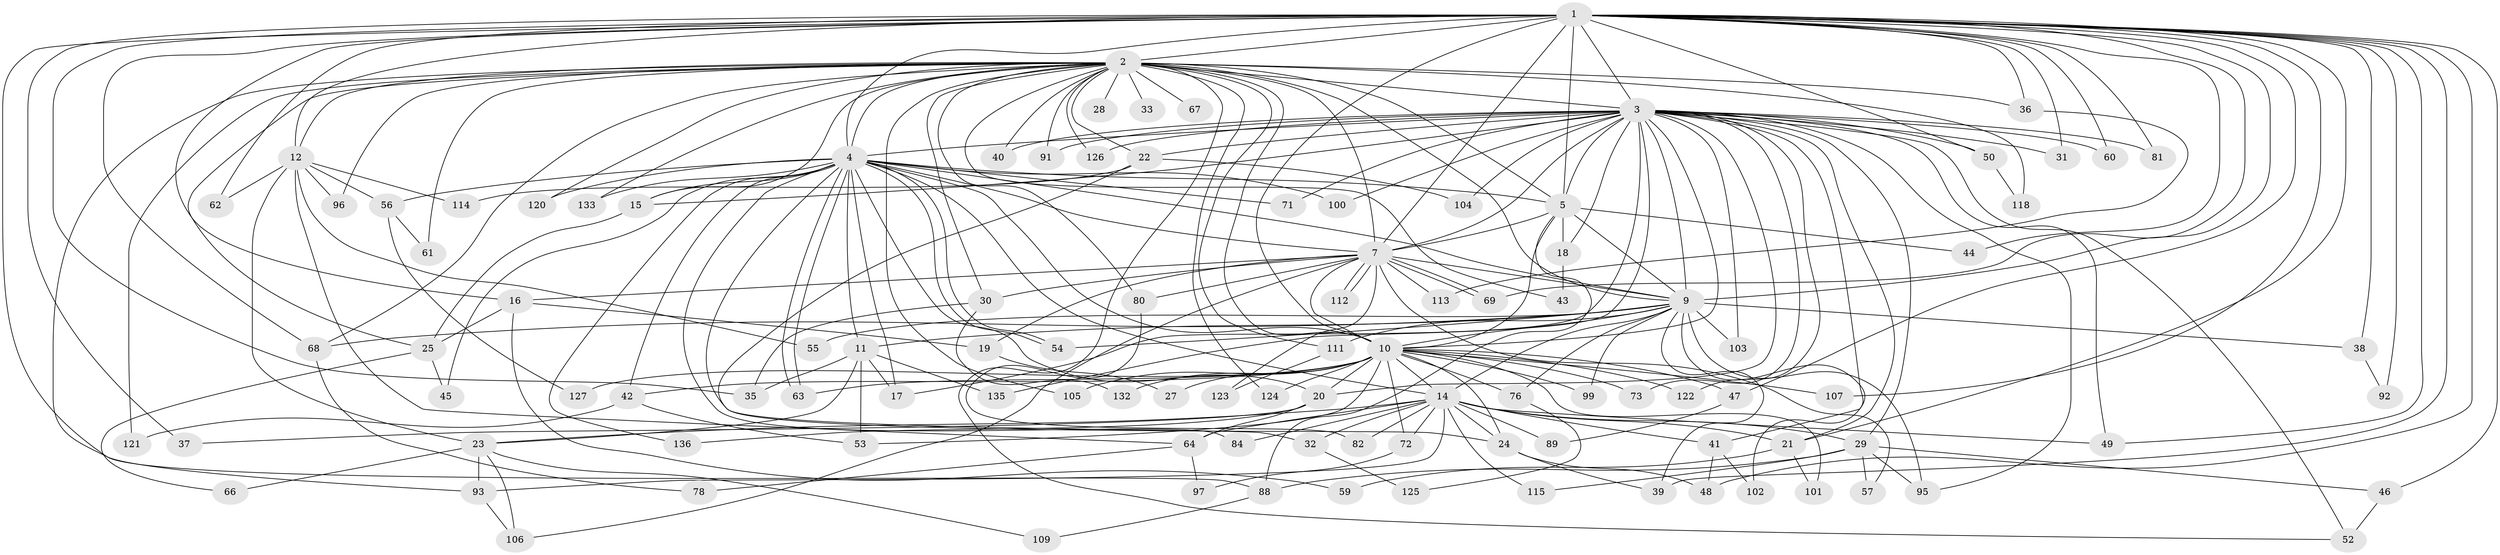 // original degree distribution, {17: 0.0072992700729927005, 23: 0.014598540145985401, 36: 0.0072992700729927005, 26: 0.0072992700729927005, 12: 0.0072992700729927005, 25: 0.014598540145985401, 22: 0.0072992700729927005, 28: 0.0072992700729927005, 7: 0.0072992700729927005, 10: 0.0072992700729927005, 5: 0.051094890510948905, 16: 0.0072992700729927005, 4: 0.06569343065693431, 3: 0.22627737226277372, 6: 0.0072992700729927005, 2: 0.5474452554744526, 8: 0.0072992700729927005}
// Generated by graph-tools (version 1.1) at 2025/41/03/06/25 10:41:40]
// undirected, 106 vertices, 244 edges
graph export_dot {
graph [start="1"]
  node [color=gray90,style=filled];
  1 [super="+8"];
  2 [super="+6"];
  3 [super="+79"];
  4 [super="+13"];
  5;
  7 [super="+75"];
  9 [super="+119"];
  10 [super="+134"];
  11 [super="+131"];
  12 [super="+128"];
  14 [super="+51"];
  15 [super="+116"];
  16;
  17 [super="+85"];
  18;
  19;
  20;
  21 [super="+26"];
  22 [super="+77"];
  23 [super="+58"];
  24 [super="+87"];
  25 [super="+34"];
  27;
  28;
  29 [super="+90"];
  30;
  31;
  32;
  33;
  35 [super="+129"];
  36;
  37;
  38;
  39 [super="+130"];
  40;
  41;
  42;
  43;
  44;
  45;
  46;
  47;
  48 [super="+70"];
  49;
  50;
  52 [super="+65"];
  53;
  54;
  55;
  56;
  57;
  59;
  60;
  61;
  62;
  63 [super="+86"];
  64 [super="+83"];
  66;
  67;
  68 [super="+117"];
  69 [super="+74"];
  71;
  72;
  73;
  76;
  78;
  80;
  81;
  82;
  84;
  88 [super="+98"];
  89;
  91;
  92;
  93 [super="+94"];
  95 [super="+108"];
  96;
  97;
  99;
  100 [super="+110"];
  101;
  102;
  103;
  104;
  105;
  106 [super="+137"];
  107;
  109;
  111;
  112;
  113;
  114;
  115;
  118;
  120;
  121;
  122;
  123;
  124;
  125;
  126;
  127;
  132;
  133;
  135;
  136;
  1 -- 2 [weight=4];
  1 -- 3 [weight=2];
  1 -- 4 [weight=2];
  1 -- 5 [weight=2];
  1 -- 7 [weight=3];
  1 -- 9 [weight=2];
  1 -- 10 [weight=2];
  1 -- 31;
  1 -- 37;
  1 -- 38;
  1 -- 50;
  1 -- 68;
  1 -- 81;
  1 -- 92;
  1 -- 35;
  1 -- 69;
  1 -- 12;
  1 -- 16;
  1 -- 88;
  1 -- 36;
  1 -- 39;
  1 -- 107;
  1 -- 44;
  1 -- 46;
  1 -- 47;
  1 -- 48;
  1 -- 49;
  1 -- 60;
  1 -- 62;
  1 -- 21;
  2 -- 3 [weight=2];
  2 -- 4 [weight=2];
  2 -- 5 [weight=2];
  2 -- 7 [weight=2];
  2 -- 9 [weight=2];
  2 -- 10 [weight=2];
  2 -- 12;
  2 -- 30;
  2 -- 36;
  2 -- 40;
  2 -- 43;
  2 -- 52;
  2 -- 61;
  2 -- 67 [weight=2];
  2 -- 80;
  2 -- 105;
  2 -- 118;
  2 -- 120;
  2 -- 133;
  2 -- 15;
  2 -- 22 [weight=2];
  2 -- 25;
  2 -- 91;
  2 -- 28;
  2 -- 93;
  2 -- 96;
  2 -- 33;
  2 -- 111;
  2 -- 121;
  2 -- 124;
  2 -- 126;
  2 -- 68;
  3 -- 4;
  3 -- 5;
  3 -- 7;
  3 -- 9;
  3 -- 10;
  3 -- 15;
  3 -- 18;
  3 -- 20;
  3 -- 21;
  3 -- 22;
  3 -- 29 [weight=2];
  3 -- 31;
  3 -- 40;
  3 -- 41;
  3 -- 50;
  3 -- 60;
  3 -- 71;
  3 -- 73;
  3 -- 81;
  3 -- 91;
  3 -- 100 [weight=2];
  3 -- 103;
  3 -- 104;
  3 -- 122;
  3 -- 126;
  3 -- 135;
  3 -- 95;
  3 -- 49;
  3 -- 17;
  3 -- 52;
  4 -- 5;
  4 -- 7 [weight=2];
  4 -- 9;
  4 -- 10;
  4 -- 11;
  4 -- 17;
  4 -- 20;
  4 -- 42;
  4 -- 45;
  4 -- 54;
  4 -- 54;
  4 -- 56;
  4 -- 63;
  4 -- 63;
  4 -- 71;
  4 -- 84;
  4 -- 120;
  4 -- 136;
  4 -- 100;
  4 -- 133;
  4 -- 14;
  4 -- 15;
  4 -- 24;
  5 -- 7;
  5 -- 9;
  5 -- 10;
  5 -- 18;
  5 -- 44;
  5 -- 88;
  7 -- 9;
  7 -- 10;
  7 -- 16;
  7 -- 19;
  7 -- 30;
  7 -- 57;
  7 -- 69;
  7 -- 69;
  7 -- 80;
  7 -- 112;
  7 -- 112;
  7 -- 113;
  7 -- 123;
  7 -- 106;
  9 -- 10;
  9 -- 11;
  9 -- 14;
  9 -- 38;
  9 -- 39;
  9 -- 55;
  9 -- 68;
  9 -- 76;
  9 -- 95;
  9 -- 99;
  9 -- 102;
  9 -- 103;
  9 -- 111;
  9 -- 54;
  10 -- 14;
  10 -- 24;
  10 -- 27;
  10 -- 42;
  10 -- 47;
  10 -- 53;
  10 -- 72;
  10 -- 73;
  10 -- 76;
  10 -- 99;
  10 -- 101;
  10 -- 105;
  10 -- 107;
  10 -- 122;
  10 -- 124;
  10 -- 127;
  10 -- 132;
  10 -- 20;
  10 -- 63;
  11 -- 17;
  11 -- 23;
  11 -- 35;
  11 -- 135;
  11 -- 53;
  12 -- 55;
  12 -- 56;
  12 -- 62 [weight=2];
  12 -- 64;
  12 -- 96;
  12 -- 114;
  12 -- 23;
  14 -- 21;
  14 -- 23;
  14 -- 24;
  14 -- 29;
  14 -- 32;
  14 -- 41;
  14 -- 49;
  14 -- 64;
  14 -- 72;
  14 -- 82;
  14 -- 89;
  14 -- 115;
  14 -- 84;
  14 -- 93;
  15 -- 25;
  16 -- 19;
  16 -- 25;
  16 -- 59;
  18 -- 43;
  19 -- 27;
  20 -- 37;
  20 -- 136;
  20 -- 64;
  21 -- 59;
  21 -- 101;
  22 -- 32;
  22 -- 114;
  22 -- 104;
  23 -- 66;
  23 -- 93;
  23 -- 106;
  23 -- 109;
  24 -- 48;
  24 -- 39;
  25 -- 45;
  25 -- 66;
  29 -- 46;
  29 -- 57;
  29 -- 88;
  29 -- 95;
  29 -- 115;
  30 -- 35;
  30 -- 132;
  32 -- 125;
  36 -- 113;
  38 -- 92;
  41 -- 48;
  41 -- 102;
  42 -- 53;
  42 -- 121;
  46 -- 52;
  47 -- 89;
  50 -- 118;
  56 -- 61;
  56 -- 127;
  64 -- 78;
  64 -- 97;
  68 -- 78;
  72 -- 97;
  76 -- 125;
  80 -- 82;
  88 -- 109;
  93 -- 106;
  111 -- 123;
}
